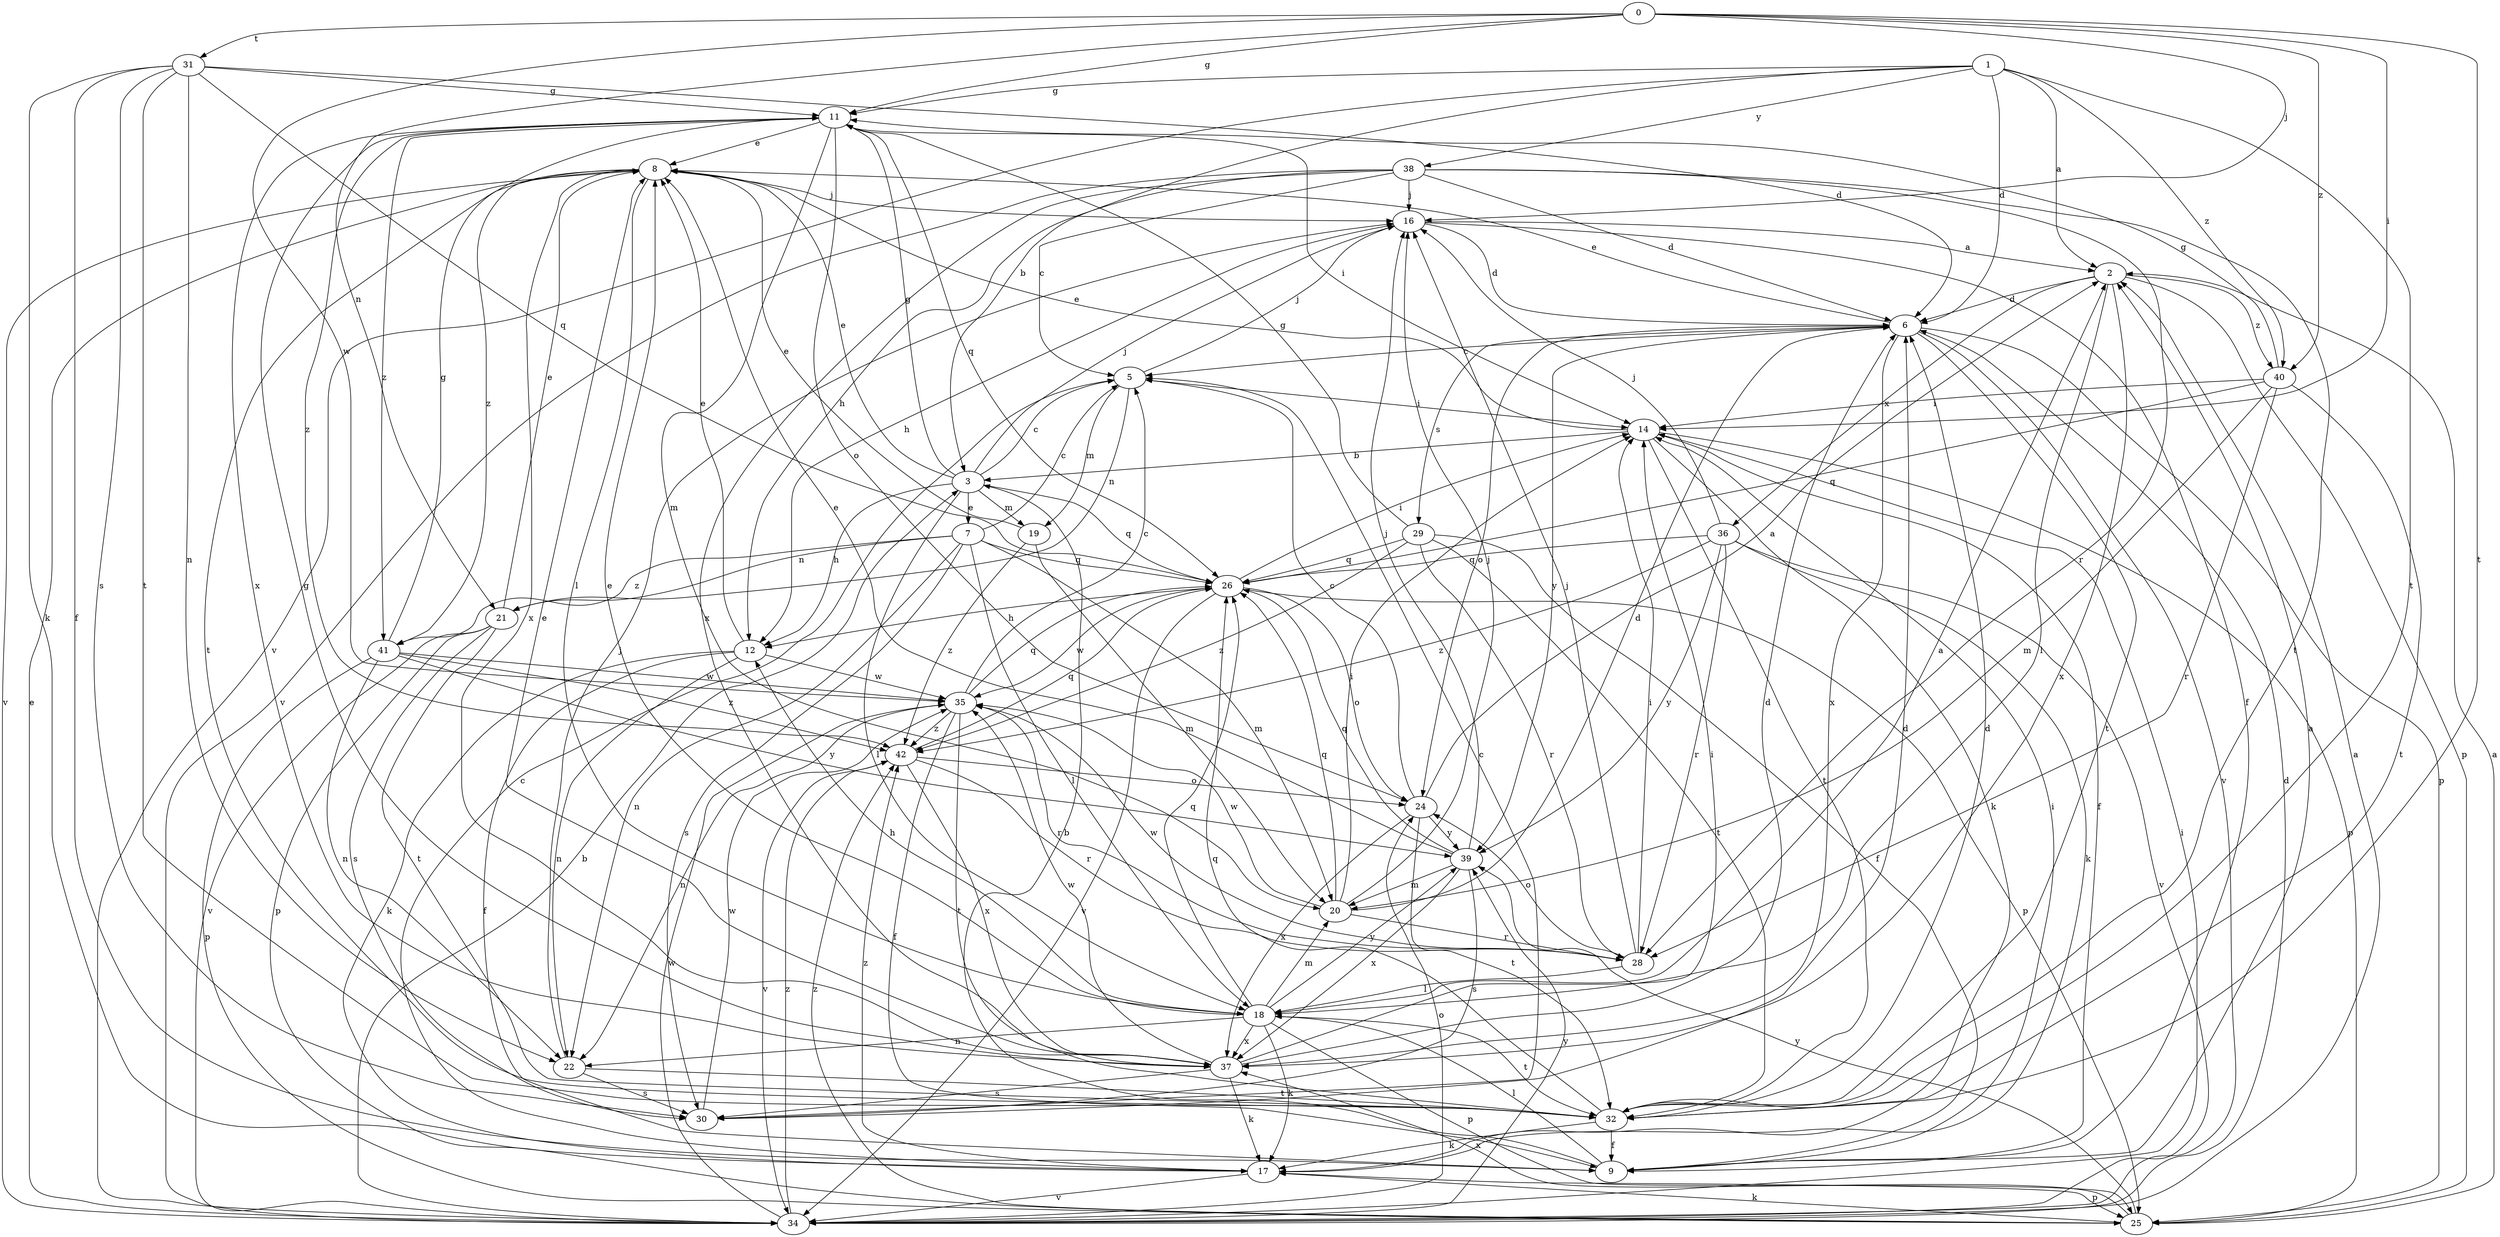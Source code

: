 strict digraph  {
0;
1;
2;
3;
5;
6;
7;
8;
9;
11;
12;
14;
16;
17;
18;
19;
20;
21;
22;
24;
25;
26;
28;
29;
30;
31;
32;
34;
35;
36;
37;
38;
39;
40;
41;
42;
0 -> 11  [label=g];
0 -> 14  [label=i];
0 -> 16  [label=j];
0 -> 21  [label=n];
0 -> 31  [label=t];
0 -> 32  [label=t];
0 -> 35  [label=w];
0 -> 40  [label=z];
1 -> 2  [label=a];
1 -> 3  [label=b];
1 -> 6  [label=d];
1 -> 11  [label=g];
1 -> 32  [label=t];
1 -> 34  [label=v];
1 -> 38  [label=y];
1 -> 40  [label=z];
2 -> 6  [label=d];
2 -> 18  [label=l];
2 -> 25  [label=p];
2 -> 36  [label=x];
2 -> 37  [label=x];
2 -> 40  [label=z];
3 -> 5  [label=c];
3 -> 7  [label=e];
3 -> 8  [label=e];
3 -> 11  [label=g];
3 -> 12  [label=h];
3 -> 16  [label=j];
3 -> 18  [label=l];
3 -> 19  [label=m];
3 -> 26  [label=q];
5 -> 14  [label=i];
5 -> 16  [label=j];
5 -> 19  [label=m];
5 -> 21  [label=n];
6 -> 5  [label=c];
6 -> 8  [label=e];
6 -> 24  [label=o];
6 -> 25  [label=p];
6 -> 29  [label=s];
6 -> 32  [label=t];
6 -> 34  [label=v];
6 -> 37  [label=x];
6 -> 39  [label=y];
7 -> 5  [label=c];
7 -> 18  [label=l];
7 -> 20  [label=m];
7 -> 21  [label=n];
7 -> 22  [label=n];
7 -> 26  [label=q];
7 -> 30  [label=s];
7 -> 41  [label=z];
8 -> 16  [label=j];
8 -> 18  [label=l];
8 -> 32  [label=t];
8 -> 34  [label=v];
8 -> 37  [label=x];
8 -> 41  [label=z];
9 -> 2  [label=a];
9 -> 3  [label=b];
9 -> 14  [label=i];
9 -> 18  [label=l];
11 -> 8  [label=e];
11 -> 14  [label=i];
11 -> 20  [label=m];
11 -> 24  [label=o];
11 -> 26  [label=q];
11 -> 37  [label=x];
11 -> 41  [label=z];
11 -> 42  [label=z];
12 -> 8  [label=e];
12 -> 9  [label=f];
12 -> 17  [label=k];
12 -> 22  [label=n];
12 -> 35  [label=w];
14 -> 3  [label=b];
14 -> 8  [label=e];
14 -> 9  [label=f];
14 -> 17  [label=k];
14 -> 25  [label=p];
14 -> 32  [label=t];
16 -> 2  [label=a];
16 -> 6  [label=d];
16 -> 9  [label=f];
16 -> 12  [label=h];
17 -> 5  [label=c];
17 -> 25  [label=p];
17 -> 34  [label=v];
17 -> 42  [label=z];
18 -> 2  [label=a];
18 -> 8  [label=e];
18 -> 12  [label=h];
18 -> 17  [label=k];
18 -> 20  [label=m];
18 -> 22  [label=n];
18 -> 25  [label=p];
18 -> 26  [label=q];
18 -> 32  [label=t];
18 -> 37  [label=x];
18 -> 39  [label=y];
19 -> 8  [label=e];
19 -> 20  [label=m];
19 -> 42  [label=z];
20 -> 6  [label=d];
20 -> 14  [label=i];
20 -> 16  [label=j];
20 -> 26  [label=q];
20 -> 28  [label=r];
20 -> 35  [label=w];
21 -> 8  [label=e];
21 -> 25  [label=p];
21 -> 30  [label=s];
21 -> 32  [label=t];
21 -> 34  [label=v];
22 -> 16  [label=j];
22 -> 30  [label=s];
22 -> 32  [label=t];
24 -> 2  [label=a];
24 -> 5  [label=c];
24 -> 32  [label=t];
24 -> 37  [label=x];
24 -> 39  [label=y];
25 -> 2  [label=a];
25 -> 17  [label=k];
25 -> 37  [label=x];
25 -> 39  [label=y];
25 -> 42  [label=z];
26 -> 12  [label=h];
26 -> 14  [label=i];
26 -> 24  [label=o];
26 -> 25  [label=p];
26 -> 34  [label=v];
26 -> 35  [label=w];
28 -> 14  [label=i];
28 -> 16  [label=j];
28 -> 18  [label=l];
28 -> 24  [label=o];
28 -> 35  [label=w];
29 -> 9  [label=f];
29 -> 11  [label=g];
29 -> 26  [label=q];
29 -> 28  [label=r];
29 -> 32  [label=t];
29 -> 42  [label=z];
30 -> 5  [label=c];
30 -> 6  [label=d];
30 -> 35  [label=w];
31 -> 6  [label=d];
31 -> 9  [label=f];
31 -> 11  [label=g];
31 -> 17  [label=k];
31 -> 22  [label=n];
31 -> 26  [label=q];
31 -> 30  [label=s];
31 -> 32  [label=t];
32 -> 6  [label=d];
32 -> 9  [label=f];
32 -> 17  [label=k];
32 -> 26  [label=q];
34 -> 2  [label=a];
34 -> 3  [label=b];
34 -> 6  [label=d];
34 -> 8  [label=e];
34 -> 14  [label=i];
34 -> 24  [label=o];
34 -> 35  [label=w];
34 -> 39  [label=y];
34 -> 42  [label=z];
35 -> 5  [label=c];
35 -> 9  [label=f];
35 -> 22  [label=n];
35 -> 26  [label=q];
35 -> 28  [label=r];
35 -> 32  [label=t];
35 -> 42  [label=z];
36 -> 16  [label=j];
36 -> 17  [label=k];
36 -> 26  [label=q];
36 -> 28  [label=r];
36 -> 34  [label=v];
36 -> 39  [label=y];
36 -> 42  [label=z];
37 -> 6  [label=d];
37 -> 8  [label=e];
37 -> 11  [label=g];
37 -> 14  [label=i];
37 -> 17  [label=k];
37 -> 30  [label=s];
37 -> 35  [label=w];
38 -> 5  [label=c];
38 -> 6  [label=d];
38 -> 12  [label=h];
38 -> 16  [label=j];
38 -> 28  [label=r];
38 -> 32  [label=t];
38 -> 34  [label=v];
38 -> 37  [label=x];
39 -> 8  [label=e];
39 -> 16  [label=j];
39 -> 20  [label=m];
39 -> 26  [label=q];
39 -> 30  [label=s];
39 -> 37  [label=x];
40 -> 11  [label=g];
40 -> 14  [label=i];
40 -> 20  [label=m];
40 -> 26  [label=q];
40 -> 28  [label=r];
40 -> 32  [label=t];
41 -> 11  [label=g];
41 -> 22  [label=n];
41 -> 25  [label=p];
41 -> 35  [label=w];
41 -> 39  [label=y];
41 -> 42  [label=z];
42 -> 24  [label=o];
42 -> 26  [label=q];
42 -> 28  [label=r];
42 -> 34  [label=v];
42 -> 37  [label=x];
}

